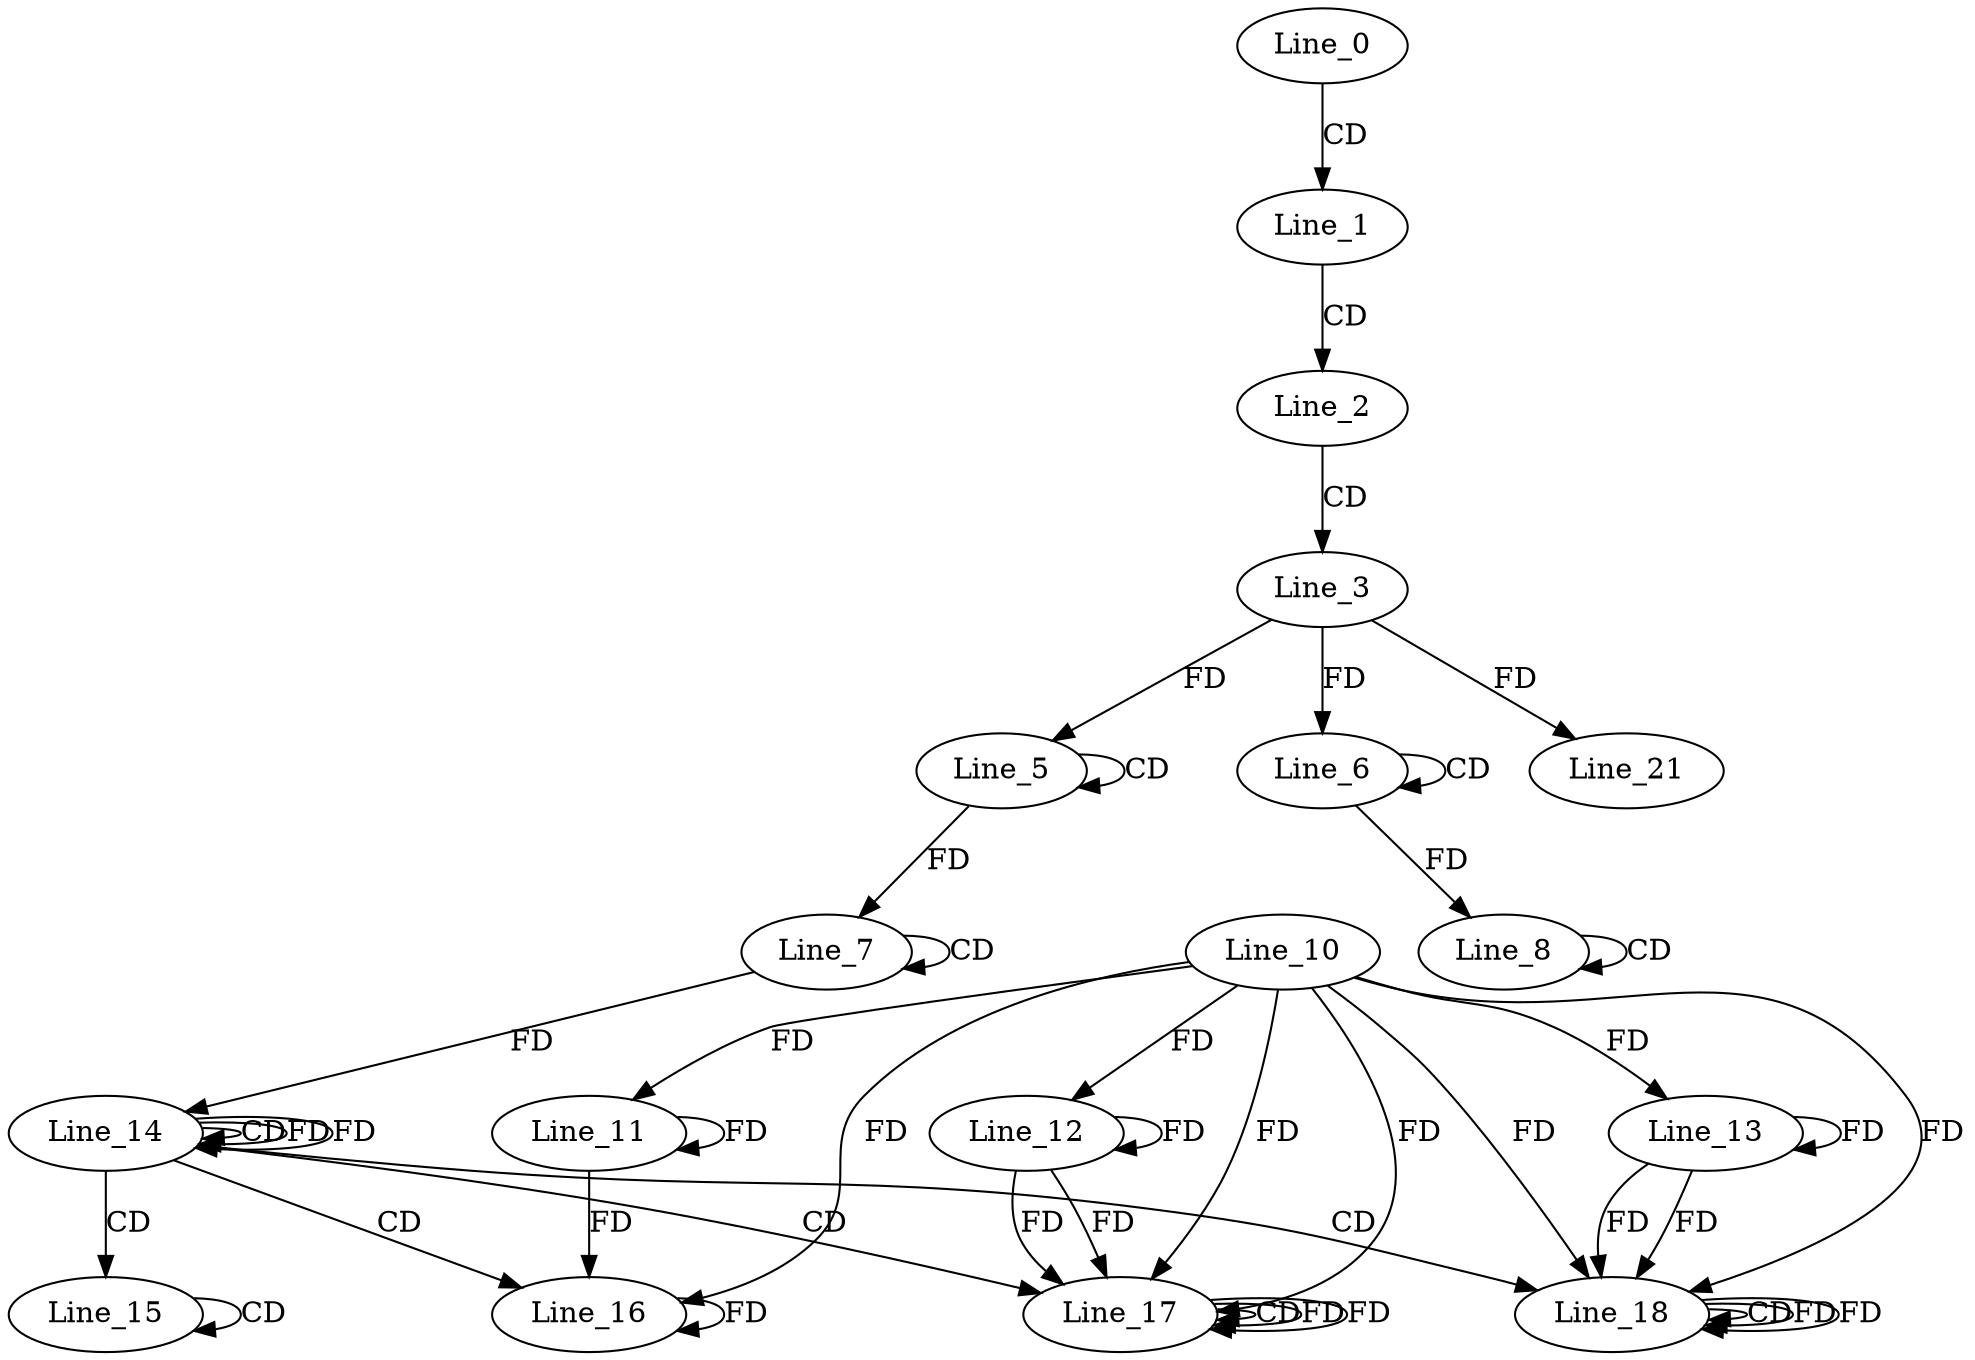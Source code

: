 digraph G {
  Line_0;
  Line_1;
  Line_2;
  Line_3;
  Line_5;
  Line_5;
  Line_6;
  Line_6;
  Line_7;
  Line_7;
  Line_8;
  Line_8;
  Line_10;
  Line_11;
  Line_12;
  Line_12;
  Line_13;
  Line_14;
  Line_14;
  Line_14;
  Line_15;
  Line_15;
  Line_16;
  Line_17;
  Line_17;
  Line_18;
  Line_18;
  Line_21;
  Line_0 -> Line_1 [ label="CD" ];
  Line_1 -> Line_2 [ label="CD" ];
  Line_2 -> Line_3 [ label="CD" ];
  Line_5 -> Line_5 [ label="CD" ];
  Line_3 -> Line_5 [ label="FD" ];
  Line_6 -> Line_6 [ label="CD" ];
  Line_3 -> Line_6 [ label="FD" ];
  Line_7 -> Line_7 [ label="CD" ];
  Line_5 -> Line_7 [ label="FD" ];
  Line_8 -> Line_8 [ label="CD" ];
  Line_6 -> Line_8 [ label="FD" ];
  Line_10 -> Line_11 [ label="FD" ];
  Line_11 -> Line_11 [ label="FD" ];
  Line_10 -> Line_12 [ label="FD" ];
  Line_12 -> Line_12 [ label="FD" ];
  Line_10 -> Line_13 [ label="FD" ];
  Line_13 -> Line_13 [ label="FD" ];
  Line_7 -> Line_14 [ label="FD" ];
  Line_14 -> Line_14 [ label="CD" ];
  Line_14 -> Line_14 [ label="FD" ];
  Line_14 -> Line_15 [ label="CD" ];
  Line_15 -> Line_15 [ label="CD" ];
  Line_14 -> Line_16 [ label="CD" ];
  Line_16 -> Line_16 [ label="FD" ];
  Line_10 -> Line_16 [ label="FD" ];
  Line_11 -> Line_16 [ label="FD" ];
  Line_14 -> Line_17 [ label="CD" ];
  Line_10 -> Line_17 [ label="FD" ];
  Line_12 -> Line_17 [ label="FD" ];
  Line_17 -> Line_17 [ label="CD" ];
  Line_17 -> Line_17 [ label="FD" ];
  Line_10 -> Line_17 [ label="FD" ];
  Line_12 -> Line_17 [ label="FD" ];
  Line_14 -> Line_18 [ label="CD" ];
  Line_10 -> Line_18 [ label="FD" ];
  Line_13 -> Line_18 [ label="FD" ];
  Line_18 -> Line_18 [ label="CD" ];
  Line_18 -> Line_18 [ label="FD" ];
  Line_10 -> Line_18 [ label="FD" ];
  Line_13 -> Line_18 [ label="FD" ];
  Line_3 -> Line_21 [ label="FD" ];
  Line_14 -> Line_14 [ label="FD" ];
  Line_17 -> Line_17 [ label="FD" ];
  Line_18 -> Line_18 [ label="FD" ];
}
